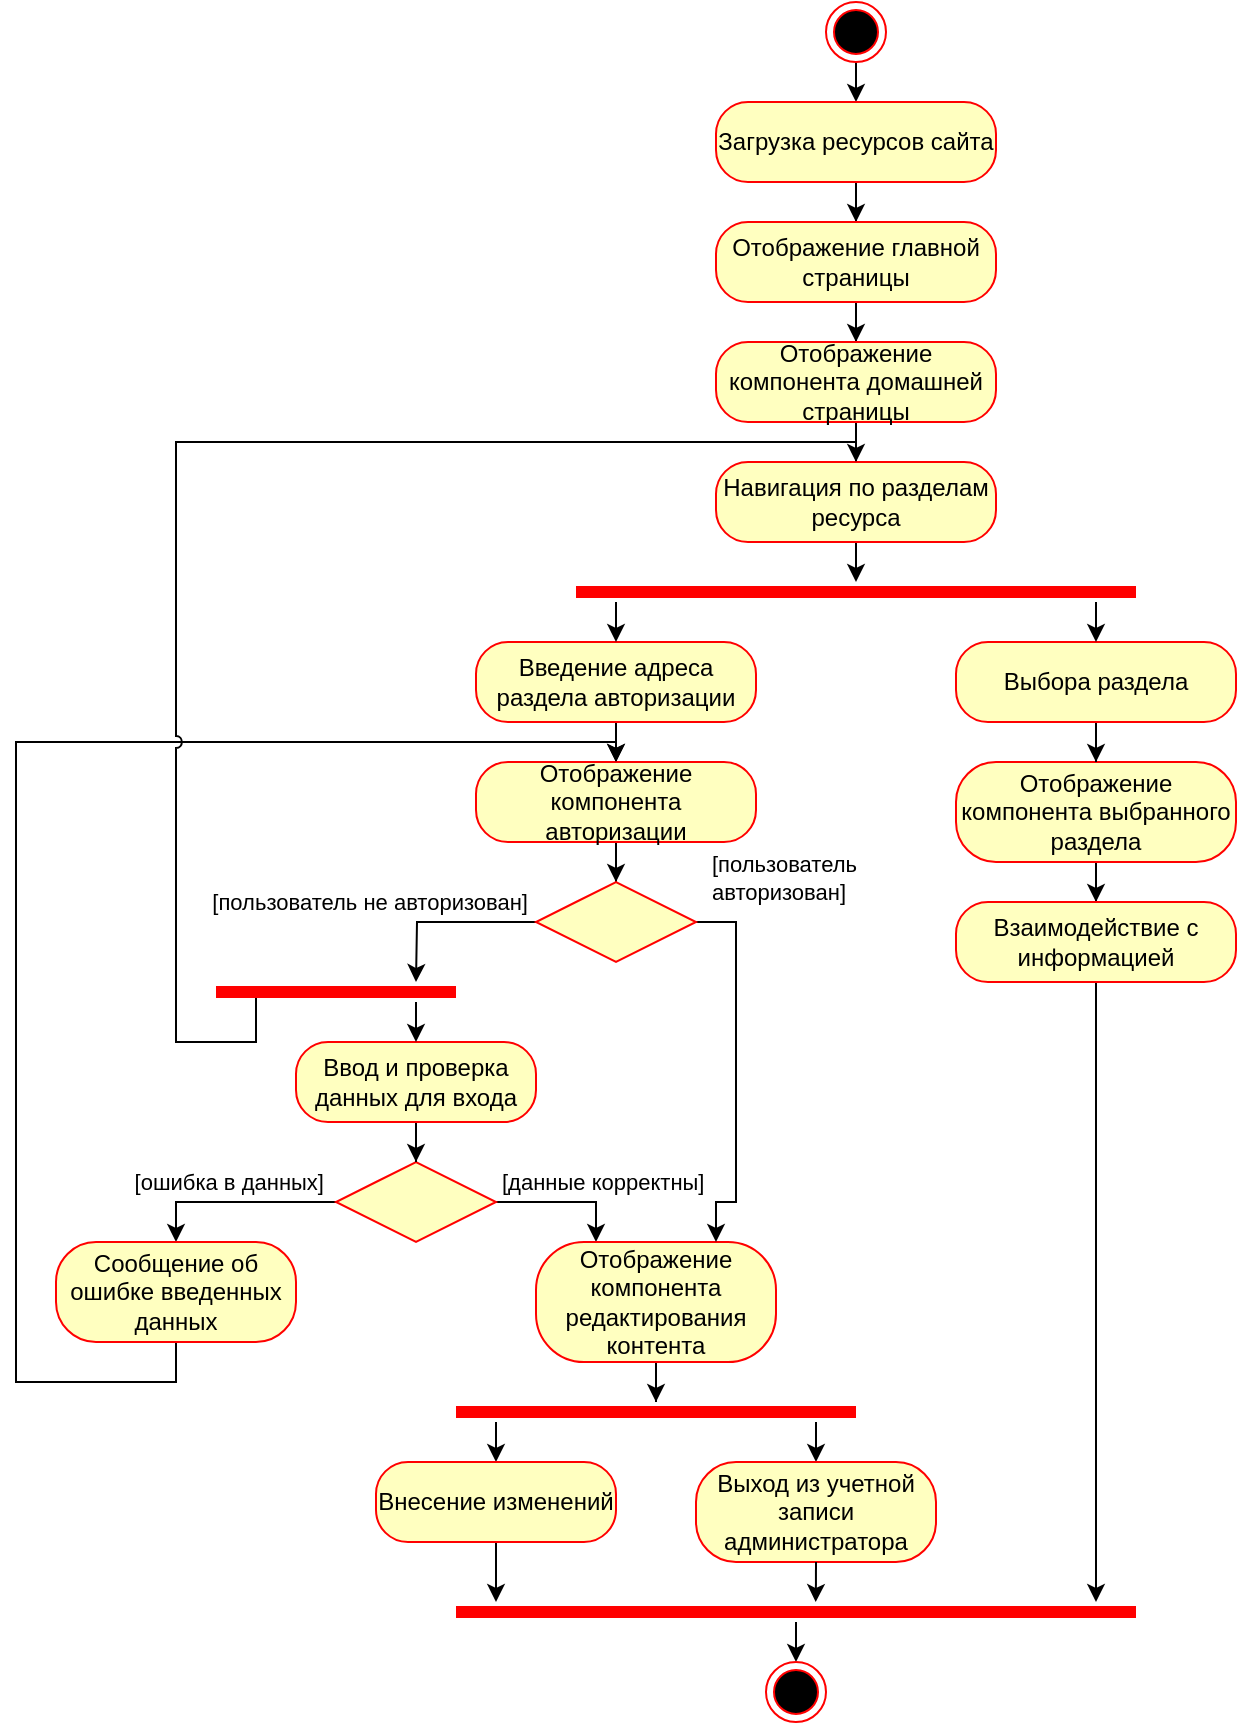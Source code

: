 <mxfile version="20.0.0" type="device"><diagram id="8r18mD8GkpXPNk4-Plw8" name="Page-1"><mxGraphModel dx="2494" dy="1262" grid="1" gridSize="10" guides="1" tooltips="1" connect="1" arrows="1" fold="1" page="1" pageScale="1" pageWidth="827" pageHeight="1169" math="0" shadow="0"><root><mxCell id="0"/><mxCell id="1" parent="0"/><mxCell id="tbgka4fzqm9gfQ9DdEYy-14" value="" style="edgeStyle=orthogonalEdgeStyle;rounded=0;orthogonalLoop=1;jettySize=auto;html=1;" parent="1" source="tbgka4fzqm9gfQ9DdEYy-1" edge="1"><mxGeometry relative="1" as="geometry"><mxPoint x="580" y="200" as="targetPoint"/></mxGeometry></mxCell><mxCell id="tbgka4fzqm9gfQ9DdEYy-1" value="" style="ellipse;html=1;shape=endState;fillColor=#000000;strokeColor=#ff0000;" parent="1" vertex="1"><mxGeometry x="565" y="150" width="30" height="30" as="geometry"/></mxCell><mxCell id="tbgka4fzqm9gfQ9DdEYy-5" value="" style="edgeStyle=orthogonalEdgeStyle;rounded=0;orthogonalLoop=1;jettySize=auto;html=1;" parent="1" source="tbgka4fzqm9gfQ9DdEYy-2" target="tbgka4fzqm9gfQ9DdEYy-4" edge="1"><mxGeometry relative="1" as="geometry"/></mxCell><mxCell id="tbgka4fzqm9gfQ9DdEYy-2" value="Загрузка ресурсов сайта" style="rounded=1;whiteSpace=wrap;html=1;arcSize=40;fontColor=#000000;fillColor=#ffffc0;strokeColor=#ff0000;" parent="1" vertex="1"><mxGeometry x="510" y="200" width="140" height="40" as="geometry"/></mxCell><mxCell id="tbgka4fzqm9gfQ9DdEYy-7" value="" style="edgeStyle=orthogonalEdgeStyle;rounded=0;orthogonalLoop=1;jettySize=auto;html=1;" parent="1" source="tbgka4fzqm9gfQ9DdEYy-4" target="tbgka4fzqm9gfQ9DdEYy-6" edge="1"><mxGeometry relative="1" as="geometry"/></mxCell><mxCell id="tbgka4fzqm9gfQ9DdEYy-4" value="Отображение главной страницы" style="rounded=1;whiteSpace=wrap;html=1;arcSize=40;fontColor=#000000;fillColor=#ffffc0;strokeColor=#ff0000;" parent="1" vertex="1"><mxGeometry x="510" y="260" width="140" height="40" as="geometry"/></mxCell><mxCell id="tbgka4fzqm9gfQ9DdEYy-31" value="" style="edgeStyle=orthogonalEdgeStyle;rounded=0;orthogonalLoop=1;jettySize=auto;html=1;" parent="1" source="tbgka4fzqm9gfQ9DdEYy-6" edge="1"><mxGeometry relative="1" as="geometry"><mxPoint x="580" y="400" as="targetPoint"/></mxGeometry></mxCell><mxCell id="tbgka4fzqm9gfQ9DdEYy-6" value="Отображение компонента домашней&lt;br&gt;страницы" style="rounded=1;whiteSpace=wrap;html=1;arcSize=40;fontColor=#000000;fillColor=#ffffc0;strokeColor=#ff0000;" parent="1" vertex="1"><mxGeometry x="510" y="320" width="140" height="40" as="geometry"/></mxCell><mxCell id="tbgka4fzqm9gfQ9DdEYy-42" value="" style="edgeStyle=orthogonalEdgeStyle;rounded=0;orthogonalLoop=1;jettySize=auto;html=1;" parent="1" source="tbgka4fzqm9gfQ9DdEYy-17" edge="1"><mxGeometry relative="1" as="geometry"><mxPoint x="580" y="440" as="targetPoint"/></mxGeometry></mxCell><mxCell id="tbgka4fzqm9gfQ9DdEYy-17" value="Навигация по разделам ресурса" style="rounded=1;whiteSpace=wrap;html=1;arcSize=40;fontColor=#000000;fillColor=#ffffc0;strokeColor=#ff0000;" parent="1" vertex="1"><mxGeometry x="510" y="380" width="140" height="40" as="geometry"/></mxCell><mxCell id="tbgka4fzqm9gfQ9DdEYy-45" value="" style="edgeStyle=orthogonalEdgeStyle;rounded=0;orthogonalLoop=1;jettySize=auto;html=1;" parent="1" source="tbgka4fzqm9gfQ9DdEYy-27" target="tbgka4fzqm9gfQ9DdEYy-44" edge="1"><mxGeometry relative="1" as="geometry"/></mxCell><mxCell id="tbgka4fzqm9gfQ9DdEYy-27" value="&lt;div style=&quot;&quot;&gt;&lt;span style=&quot;&quot;&gt;Введение адреса раздела авторизации&lt;/span&gt;&lt;br&gt;&lt;/div&gt;" style="rounded=1;whiteSpace=wrap;html=1;arcSize=40;fontColor=default;fillColor=#ffffc0;strokeColor=#ff0000;labelBackgroundColor=none;align=center;" parent="1" vertex="1"><mxGeometry x="390" y="470" width="140" height="40" as="geometry"/></mxCell><mxCell id="E4XFAwcHQA4CqoVtLnB1-34" value="" style="edgeStyle=orthogonalEdgeStyle;rounded=0;jumpStyle=arc;orthogonalLoop=1;jettySize=auto;html=1;" edge="1" parent="1" source="tbgka4fzqm9gfQ9DdEYy-30" target="E4XFAwcHQA4CqoVtLnB1-33"><mxGeometry relative="1" as="geometry"/></mxCell><mxCell id="tbgka4fzqm9gfQ9DdEYy-30" value="Отображение компонента выбранного&lt;br&gt;раздела" style="rounded=1;whiteSpace=wrap;html=1;arcSize=40;fontColor=#000000;fillColor=#ffffc0;strokeColor=#ff0000;" parent="1" vertex="1"><mxGeometry x="630" y="530" width="140" height="50" as="geometry"/></mxCell><mxCell id="E4XFAwcHQA4CqoVtLnB1-32" style="edgeStyle=orthogonalEdgeStyle;rounded=0;jumpStyle=arc;orthogonalLoop=1;jettySize=auto;html=1;entryX=0.5;entryY=0;entryDx=0;entryDy=0;" edge="1" parent="1" source="tbgka4fzqm9gfQ9DdEYy-35" target="tbgka4fzqm9gfQ9DdEYy-30"><mxGeometry relative="1" as="geometry"/></mxCell><mxCell id="tbgka4fzqm9gfQ9DdEYy-35" value="Выбора раздела" style="rounded=1;whiteSpace=wrap;html=1;arcSize=40;fontColor=#000000;fillColor=#ffffc0;strokeColor=#ff0000;" parent="1" vertex="1"><mxGeometry x="630" y="470" width="140" height="40" as="geometry"/></mxCell><mxCell id="E4XFAwcHQA4CqoVtLnB1-10" style="edgeStyle=orthogonalEdgeStyle;rounded=0;orthogonalLoop=1;jettySize=auto;html=1;entryX=0.5;entryY=0;entryDx=0;entryDy=0;" edge="1" parent="1" source="tbgka4fzqm9gfQ9DdEYy-44" target="E4XFAwcHQA4CqoVtLnB1-9"><mxGeometry relative="1" as="geometry"><mxPoint x="460" y="590" as="targetPoint"/></mxGeometry></mxCell><mxCell id="tbgka4fzqm9gfQ9DdEYy-44" value="Отображение компонента авторизации" style="rounded=1;whiteSpace=wrap;html=1;arcSize=40;fontColor=#000000;fillColor=#ffffc0;strokeColor=#ff0000;" parent="1" vertex="1"><mxGeometry x="390" y="530" width="140" height="40" as="geometry"/></mxCell><mxCell id="E4XFAwcHQA4CqoVtLnB1-2" value="" style="edgeStyle=orthogonalEdgeStyle;rounded=0;orthogonalLoop=1;jettySize=auto;html=1;entryX=0.5;entryY=0;entryDx=0;entryDy=0;" edge="1" parent="1" source="tbgka4fzqm9gfQ9DdEYy-51" target="tbgka4fzqm9gfQ9DdEYy-35"><mxGeometry relative="1" as="geometry"><Array as="points"><mxPoint x="700" y="460"/><mxPoint x="700" y="460"/></Array></mxGeometry></mxCell><mxCell id="E4XFAwcHQA4CqoVtLnB1-3" value="" style="edgeStyle=orthogonalEdgeStyle;rounded=0;orthogonalLoop=1;jettySize=auto;html=1;entryX=0.5;entryY=0;entryDx=0;entryDy=0;" edge="1" parent="1" source="tbgka4fzqm9gfQ9DdEYy-51" target="tbgka4fzqm9gfQ9DdEYy-27"><mxGeometry relative="1" as="geometry"><Array as="points"><mxPoint x="460" y="460"/><mxPoint x="460" y="460"/></Array></mxGeometry></mxCell><mxCell id="tbgka4fzqm9gfQ9DdEYy-51" value="" style="shape=line;html=1;strokeWidth=6;strokeColor=#ff0000;" parent="1" vertex="1"><mxGeometry x="440" y="440" width="280" height="10" as="geometry"/></mxCell><mxCell id="tbgka4fzqm9gfQ9DdEYy-67" style="edgeStyle=orthogonalEdgeStyle;rounded=0;orthogonalLoop=1;jettySize=auto;html=1;entryX=0.25;entryY=0;entryDx=0;entryDy=0;fontColor=default;exitX=1;exitY=0.5;exitDx=0;exitDy=0;" parent="1" source="tbgka4fzqm9gfQ9DdEYy-55" target="tbgka4fzqm9gfQ9DdEYy-57" edge="1"><mxGeometry relative="1" as="geometry"><Array as="points"><mxPoint x="450" y="750"/></Array></mxGeometry></mxCell><mxCell id="E4XFAwcHQA4CqoVtLnB1-16" value="[данные корректны]" style="edgeLabel;html=1;align=left;verticalAlign=middle;resizable=0;points=[];" vertex="1" connectable="0" parent="tbgka4fzqm9gfQ9DdEYy-67"><mxGeometry x="0.155" y="1" relative="1" as="geometry"><mxPoint x="-40" y="-9" as="offset"/></mxGeometry></mxCell><mxCell id="E4XFAwcHQA4CqoVtLnB1-13" style="edgeStyle=orthogonalEdgeStyle;rounded=0;orthogonalLoop=1;jettySize=auto;html=1;entryX=0.5;entryY=0;entryDx=0;entryDy=0;exitX=0;exitY=0.5;exitDx=0;exitDy=0;" edge="1" parent="1" source="tbgka4fzqm9gfQ9DdEYy-55" target="E4XFAwcHQA4CqoVtLnB1-7"><mxGeometry relative="1" as="geometry"/></mxCell><mxCell id="E4XFAwcHQA4CqoVtLnB1-15" value="[ошибка в данных]" style="edgeLabel;html=1;align=right;verticalAlign=middle;resizable=0;points=[];" vertex="1" connectable="0" parent="E4XFAwcHQA4CqoVtLnB1-13"><mxGeometry x="-0.382" relative="1" as="geometry"><mxPoint x="25" y="-10" as="offset"/></mxGeometry></mxCell><mxCell id="tbgka4fzqm9gfQ9DdEYy-55" value="" style="rhombus;whiteSpace=wrap;html=1;fillColor=#ffffc0;strokeColor=#ff0000;fontColor=#000000;rounded=1;arcSize=0;" parent="1" vertex="1"><mxGeometry x="320" y="730" width="80" height="40" as="geometry"/></mxCell><mxCell id="E4XFAwcHQA4CqoVtLnB1-18" style="edgeStyle=orthogonalEdgeStyle;rounded=0;orthogonalLoop=1;jettySize=auto;html=1;" edge="1" parent="1" source="tbgka4fzqm9gfQ9DdEYy-57" target="tbgka4fzqm9gfQ9DdEYy-58"><mxGeometry relative="1" as="geometry"/></mxCell><mxCell id="tbgka4fzqm9gfQ9DdEYy-57" value="Отображение компонента редактирования контента" style="rounded=1;whiteSpace=wrap;html=1;arcSize=40;fontColor=#000000;fillColor=#ffffc0;strokeColor=#ff0000;" parent="1" vertex="1"><mxGeometry x="420" y="770" width="120" height="60" as="geometry"/></mxCell><mxCell id="E4XFAwcHQA4CqoVtLnB1-26" style="edgeStyle=orthogonalEdgeStyle;rounded=0;jumpStyle=arc;orthogonalLoop=1;jettySize=auto;html=1;entryX=0.5;entryY=0;entryDx=0;entryDy=0;" edge="1" parent="1" source="tbgka4fzqm9gfQ9DdEYy-58" target="tbgka4fzqm9gfQ9DdEYy-60"><mxGeometry relative="1" as="geometry"><Array as="points"><mxPoint x="400" y="870"/><mxPoint x="400" y="870"/></Array></mxGeometry></mxCell><mxCell id="E4XFAwcHQA4CqoVtLnB1-27" style="edgeStyle=orthogonalEdgeStyle;rounded=0;jumpStyle=arc;orthogonalLoop=1;jettySize=auto;html=1;entryX=0.5;entryY=0;entryDx=0;entryDy=0;" edge="1" parent="1" source="tbgka4fzqm9gfQ9DdEYy-58" target="tbgka4fzqm9gfQ9DdEYy-69"><mxGeometry relative="1" as="geometry"><Array as="points"><mxPoint x="560" y="870"/><mxPoint x="560" y="870"/></Array></mxGeometry></mxCell><mxCell id="tbgka4fzqm9gfQ9DdEYy-58" value="" style="shape=line;html=1;strokeWidth=6;strokeColor=#ff0000;" parent="1" vertex="1"><mxGeometry x="380" y="850" width="200" height="10" as="geometry"/></mxCell><mxCell id="E4XFAwcHQA4CqoVtLnB1-28" style="edgeStyle=orthogonalEdgeStyle;rounded=0;jumpStyle=arc;orthogonalLoop=1;jettySize=auto;html=1;" edge="1" parent="1" source="tbgka4fzqm9gfQ9DdEYy-60" target="tbgka4fzqm9gfQ9DdEYy-72"><mxGeometry relative="1" as="geometry"><Array as="points"><mxPoint x="400" y="950"/><mxPoint x="400" y="950"/></Array></mxGeometry></mxCell><mxCell id="tbgka4fzqm9gfQ9DdEYy-60" value="Внесение изменений" style="rounded=1;whiteSpace=wrap;html=1;arcSize=40;fontColor=#000000;fillColor=#ffffc0;strokeColor=#ff0000;" parent="1" vertex="1"><mxGeometry x="340" y="880" width="120" height="40" as="geometry"/></mxCell><mxCell id="tbgka4fzqm9gfQ9DdEYy-66" value="" style="edgeStyle=orthogonalEdgeStyle;rounded=0;orthogonalLoop=1;jettySize=auto;html=1;fontColor=default;" parent="1" source="tbgka4fzqm9gfQ9DdEYy-64" target="tbgka4fzqm9gfQ9DdEYy-55" edge="1"><mxGeometry relative="1" as="geometry"/></mxCell><mxCell id="tbgka4fzqm9gfQ9DdEYy-64" value="Ввод и проверка данных для входа" style="rounded=1;whiteSpace=wrap;html=1;arcSize=40;fontColor=#000000;fillColor=#ffffc0;strokeColor=#ff0000;" parent="1" vertex="1"><mxGeometry x="300" y="670" width="120" height="40" as="geometry"/></mxCell><mxCell id="tbgka4fzqm9gfQ9DdEYy-69" value="Выход из учетной записи администратора" style="rounded=1;whiteSpace=wrap;html=1;arcSize=40;fontColor=#000000;fillColor=#ffffc0;strokeColor=#ff0000;" parent="1" vertex="1"><mxGeometry x="500" y="880" width="120" height="50" as="geometry"/></mxCell><mxCell id="E4XFAwcHQA4CqoVtLnB1-36" style="edgeStyle=orthogonalEdgeStyle;rounded=0;jumpStyle=arc;orthogonalLoop=1;jettySize=auto;html=1;" edge="1" parent="1" source="tbgka4fzqm9gfQ9DdEYy-72"><mxGeometry relative="1" as="geometry"><mxPoint x="550" y="980" as="targetPoint"/></mxGeometry></mxCell><mxCell id="tbgka4fzqm9gfQ9DdEYy-72" value="" style="shape=line;html=1;strokeWidth=6;strokeColor=#ff0000;" parent="1" vertex="1"><mxGeometry x="380" y="950" width="340" height="10" as="geometry"/></mxCell><mxCell id="E4XFAwcHQA4CqoVtLnB1-14" style="edgeStyle=orthogonalEdgeStyle;orthogonalLoop=1;jettySize=auto;html=1;exitX=0.5;exitY=1;exitDx=0;exitDy=0;rounded=0;jumpStyle=arc;" edge="1" parent="1" source="E4XFAwcHQA4CqoVtLnB1-7"><mxGeometry relative="1" as="geometry"><mxPoint x="460" y="530" as="targetPoint"/><Array as="points"><mxPoint x="240" y="840"/><mxPoint x="160" y="840"/><mxPoint x="160" y="520"/><mxPoint x="460" y="520"/></Array></mxGeometry></mxCell><mxCell id="E4XFAwcHQA4CqoVtLnB1-7" value="Сообщение об ошибке введенных данных" style="rounded=1;whiteSpace=wrap;html=1;arcSize=40;fontColor=#000000;fillColor=#ffffc0;strokeColor=#ff0000;" vertex="1" parent="1"><mxGeometry x="180" y="770" width="120" height="50" as="geometry"/></mxCell><mxCell id="E4XFAwcHQA4CqoVtLnB1-11" style="edgeStyle=orthogonalEdgeStyle;rounded=0;orthogonalLoop=1;jettySize=auto;html=1;entryX=0.5;entryY=0;entryDx=0;entryDy=0;exitX=0.25;exitY=0.5;exitDx=0;exitDy=0;exitPerimeter=0;jumpStyle=arc;" edge="1" parent="1" source="E4XFAwcHQA4CqoVtLnB1-24" target="tbgka4fzqm9gfQ9DdEYy-17"><mxGeometry relative="1" as="geometry"><mxPoint x="660" y="560" as="sourcePoint"/><Array as="points"><mxPoint x="280" y="645"/><mxPoint x="280" y="670"/><mxPoint x="240" y="670"/><mxPoint x="240" y="370"/><mxPoint x="580" y="370"/></Array></mxGeometry></mxCell><mxCell id="E4XFAwcHQA4CqoVtLnB1-20" style="edgeStyle=orthogonalEdgeStyle;rounded=0;orthogonalLoop=1;jettySize=auto;html=1;exitX=0;exitY=0.5;exitDx=0;exitDy=0;" edge="1" parent="1" source="E4XFAwcHQA4CqoVtLnB1-9"><mxGeometry relative="1" as="geometry"><mxPoint x="360" y="640" as="targetPoint"/></mxGeometry></mxCell><mxCell id="E4XFAwcHQA4CqoVtLnB1-21" value="[пользователь не авторизован]" style="edgeLabel;html=1;align=right;verticalAlign=middle;resizable=0;points=[];" vertex="1" connectable="0" parent="E4XFAwcHQA4CqoVtLnB1-20"><mxGeometry x="-0.294" y="2" relative="1" as="geometry"><mxPoint x="28" y="-12" as="offset"/></mxGeometry></mxCell><mxCell id="E4XFAwcHQA4CqoVtLnB1-22" style="edgeStyle=orthogonalEdgeStyle;rounded=0;orthogonalLoop=1;jettySize=auto;html=1;entryX=0.75;entryY=0;entryDx=0;entryDy=0;exitX=1;exitY=0.5;exitDx=0;exitDy=0;" edge="1" parent="1" source="E4XFAwcHQA4CqoVtLnB1-9" target="tbgka4fzqm9gfQ9DdEYy-57"><mxGeometry relative="1" as="geometry"><Array as="points"><mxPoint x="520" y="610"/><mxPoint x="520" y="750"/><mxPoint x="510" y="750"/></Array></mxGeometry></mxCell><mxCell id="E4XFAwcHQA4CqoVtLnB1-23" value="[пользователь&lt;br&gt;авторизован]" style="edgeLabel;html=1;align=left;verticalAlign=middle;resizable=0;points=[];" vertex="1" connectable="0" parent="E4XFAwcHQA4CqoVtLnB1-22"><mxGeometry x="-0.844" y="-1" relative="1" as="geometry"><mxPoint x="-9" y="-23" as="offset"/></mxGeometry></mxCell><mxCell id="E4XFAwcHQA4CqoVtLnB1-9" value="" style="rhombus;whiteSpace=wrap;html=1;fillColor=#ffffc0;strokeColor=#ff0000;fontColor=#000000;rounded=1;arcSize=0;" vertex="1" parent="1"><mxGeometry x="420" y="590" width="80" height="40" as="geometry"/></mxCell><mxCell id="E4XFAwcHQA4CqoVtLnB1-25" style="edgeStyle=orthogonalEdgeStyle;rounded=0;jumpStyle=arc;orthogonalLoop=1;jettySize=auto;html=1;entryX=0.5;entryY=0;entryDx=0;entryDy=0;" edge="1" parent="1" source="E4XFAwcHQA4CqoVtLnB1-24" target="tbgka4fzqm9gfQ9DdEYy-64"><mxGeometry relative="1" as="geometry"><Array as="points"><mxPoint x="360" y="660"/><mxPoint x="360" y="660"/></Array></mxGeometry></mxCell><mxCell id="E4XFAwcHQA4CqoVtLnB1-24" value="" style="shape=line;html=1;strokeWidth=6;strokeColor=#ff0000;" vertex="1" parent="1"><mxGeometry x="260" y="640" width="120" height="10" as="geometry"/></mxCell><mxCell id="E4XFAwcHQA4CqoVtLnB1-31" style="edgeStyle=orthogonalEdgeStyle;rounded=0;jumpStyle=arc;orthogonalLoop=1;jettySize=auto;html=1;entryX=0.5;entryY=0;entryDx=0;entryDy=0;exitX=0.5;exitY=1;exitDx=0;exitDy=0;" edge="1" parent="1" source="tbgka4fzqm9gfQ9DdEYy-69"><mxGeometry relative="1" as="geometry"><mxPoint x="590" y="940" as="sourcePoint"/><mxPoint x="559.86" y="950" as="targetPoint"/><Array as="points"><mxPoint x="560" y="940"/></Array></mxGeometry></mxCell><mxCell id="E4XFAwcHQA4CqoVtLnB1-35" style="edgeStyle=orthogonalEdgeStyle;rounded=0;jumpStyle=arc;orthogonalLoop=1;jettySize=auto;html=1;" edge="1" parent="1" source="E4XFAwcHQA4CqoVtLnB1-33"><mxGeometry relative="1" as="geometry"><mxPoint x="700" y="950" as="targetPoint"/></mxGeometry></mxCell><mxCell id="E4XFAwcHQA4CqoVtLnB1-33" value="Взаимодействие с информацией" style="rounded=1;whiteSpace=wrap;html=1;arcSize=40;fontColor=#000000;fillColor=#ffffc0;strokeColor=#ff0000;" vertex="1" parent="1"><mxGeometry x="630" y="600" width="140" height="40" as="geometry"/></mxCell><mxCell id="E4XFAwcHQA4CqoVtLnB1-37" value="" style="ellipse;html=1;shape=endState;fillColor=#000000;strokeColor=#ff0000;" vertex="1" parent="1"><mxGeometry x="535" y="980" width="30" height="30" as="geometry"/></mxCell></root></mxGraphModel></diagram></mxfile>